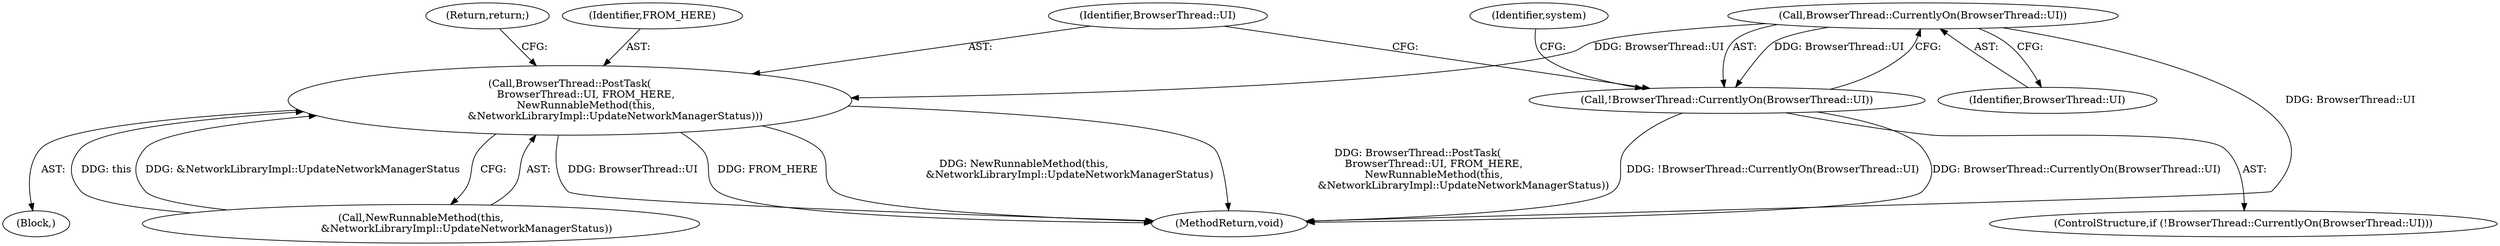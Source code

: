 digraph "0_Chrome_a3e2afaedd8190398ae45ccef34fcdee00fb19aa@API" {
"1000107" [label="(Call,BrowserThread::CurrentlyOn(BrowserThread::UI))"];
"1000106" [label="(Call,!BrowserThread::CurrentlyOn(BrowserThread::UI))"];
"1000110" [label="(Call,BrowserThread::PostTask(\n          BrowserThread::UI, FROM_HERE,\n          NewRunnableMethod(this,\n                            &NetworkLibraryImpl::UpdateNetworkManagerStatus)))"];
"1000110" [label="(Call,BrowserThread::PostTask(\n          BrowserThread::UI, FROM_HERE,\n          NewRunnableMethod(this,\n                            &NetworkLibraryImpl::UpdateNetworkManagerStatus)))"];
"1000220" [label="(MethodReturn,void)"];
"1000109" [label="(Block,)"];
"1000113" [label="(Call,NewRunnableMethod(this,\n                            &NetworkLibraryImpl::UpdateNetworkManagerStatus))"];
"1000117" [label="(Return,return;)"];
"1000108" [label="(Identifier,BrowserThread::UI)"];
"1000111" [label="(Identifier,BrowserThread::UI)"];
"1000106" [label="(Call,!BrowserThread::CurrentlyOn(BrowserThread::UI))"];
"1000120" [label="(Identifier,system)"];
"1000112" [label="(Identifier,FROM_HERE)"];
"1000105" [label="(ControlStructure,if (!BrowserThread::CurrentlyOn(BrowserThread::UI)))"];
"1000107" [label="(Call,BrowserThread::CurrentlyOn(BrowserThread::UI))"];
"1000107" -> "1000106"  [label="AST: "];
"1000107" -> "1000108"  [label="CFG: "];
"1000108" -> "1000107"  [label="AST: "];
"1000106" -> "1000107"  [label="CFG: "];
"1000107" -> "1000220"  [label="DDG: BrowserThread::UI"];
"1000107" -> "1000106"  [label="DDG: BrowserThread::UI"];
"1000107" -> "1000110"  [label="DDG: BrowserThread::UI"];
"1000106" -> "1000105"  [label="AST: "];
"1000111" -> "1000106"  [label="CFG: "];
"1000120" -> "1000106"  [label="CFG: "];
"1000106" -> "1000220"  [label="DDG: BrowserThread::CurrentlyOn(BrowserThread::UI)"];
"1000106" -> "1000220"  [label="DDG: !BrowserThread::CurrentlyOn(BrowserThread::UI)"];
"1000110" -> "1000109"  [label="AST: "];
"1000110" -> "1000113"  [label="CFG: "];
"1000111" -> "1000110"  [label="AST: "];
"1000112" -> "1000110"  [label="AST: "];
"1000113" -> "1000110"  [label="AST: "];
"1000117" -> "1000110"  [label="CFG: "];
"1000110" -> "1000220"  [label="DDG: FROM_HERE"];
"1000110" -> "1000220"  [label="DDG: NewRunnableMethod(this,\n                            &NetworkLibraryImpl::UpdateNetworkManagerStatus)"];
"1000110" -> "1000220"  [label="DDG: BrowserThread::PostTask(\n          BrowserThread::UI, FROM_HERE,\n          NewRunnableMethod(this,\n                            &NetworkLibraryImpl::UpdateNetworkManagerStatus))"];
"1000110" -> "1000220"  [label="DDG: BrowserThread::UI"];
"1000113" -> "1000110"  [label="DDG: this"];
"1000113" -> "1000110"  [label="DDG: &NetworkLibraryImpl::UpdateNetworkManagerStatus"];
}
